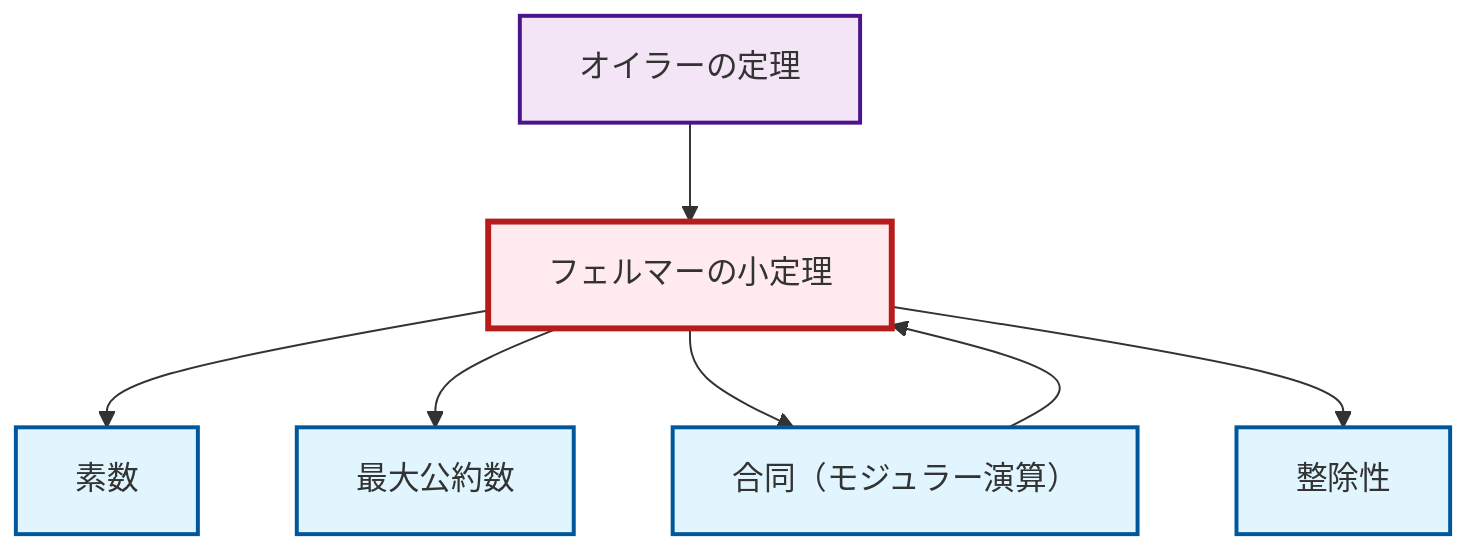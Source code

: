 graph TD
    classDef definition fill:#e1f5fe,stroke:#01579b,stroke-width:2px
    classDef theorem fill:#f3e5f5,stroke:#4a148c,stroke-width:2px
    classDef axiom fill:#fff3e0,stroke:#e65100,stroke-width:2px
    classDef example fill:#e8f5e9,stroke:#1b5e20,stroke-width:2px
    classDef current fill:#ffebee,stroke:#b71c1c,stroke-width:3px
    def-divisibility["整除性"]:::definition
    thm-fermat-little["フェルマーの小定理"]:::theorem
    def-prime["素数"]:::definition
    def-gcd["最大公約数"]:::definition
    def-congruence["合同（モジュラー演算）"]:::definition
    thm-euler["オイラーの定理"]:::theorem
    def-congruence --> thm-fermat-little
    thm-fermat-little --> def-prime
    thm-euler --> thm-fermat-little
    thm-fermat-little --> def-gcd
    thm-fermat-little --> def-congruence
    thm-fermat-little --> def-divisibility
    class thm-fermat-little current